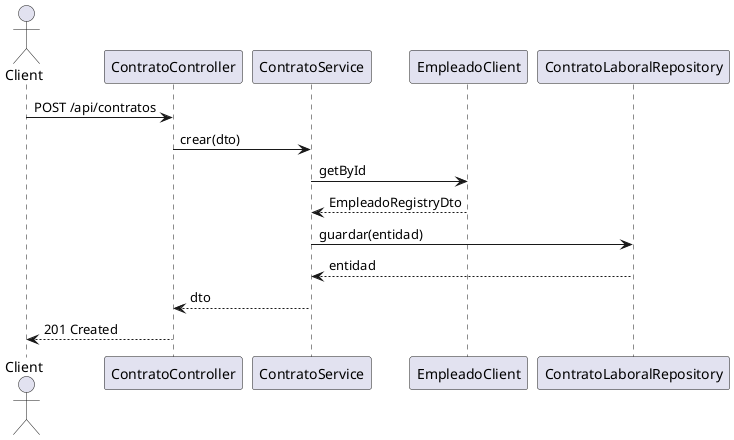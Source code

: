@startuml
actor Client
Client -> ContratoController : POST /api/contratos
ContratoController -> ContratoService : crear(dto)
ContratoService -> EmpleadoClient : getById
EmpleadoClient --> ContratoService : EmpleadoRegistryDto
ContratoService -> ContratoLaboralRepository : guardar(entidad)
ContratoLaboralRepository --> ContratoService : entidad
ContratoService --> ContratoController : dto
ContratoController --> Client : 201 Created
@enduml
